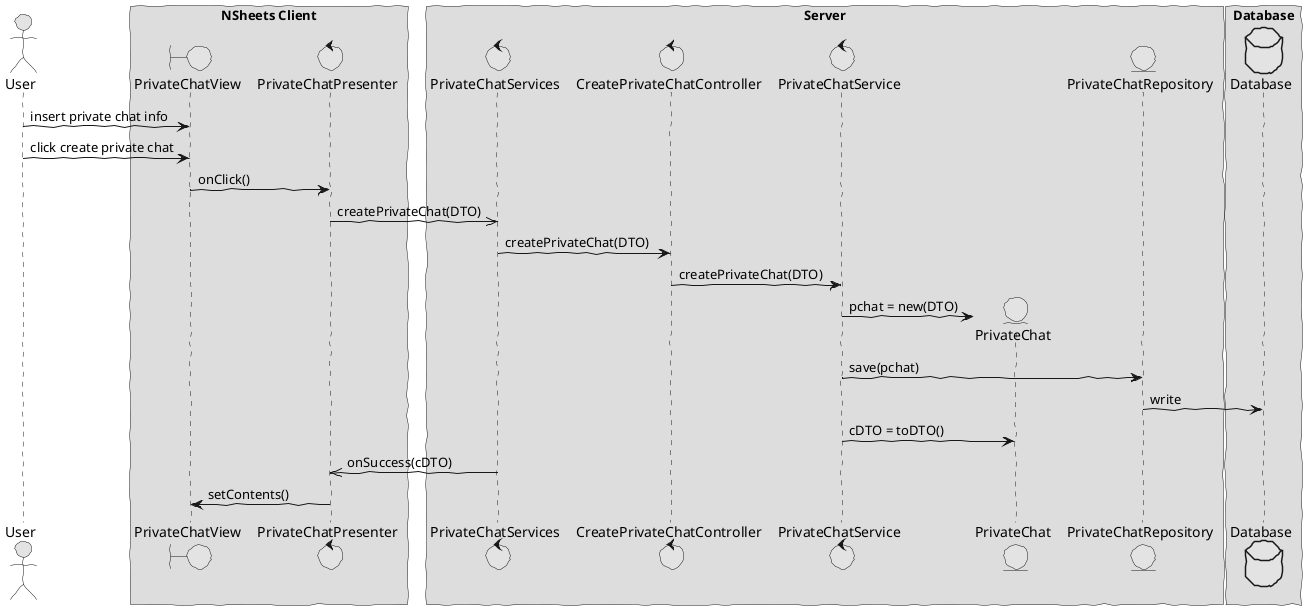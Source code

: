 @startuml  createEventSD.png
skinparam handwritten true
skinparam monochrome true
skinparam packageStyle rect
skinparam defaultFontName FG Virgil
skinparam shadowing false

actor User
boundary PrivateChatView
control PrivateChatPresenter
control PrivateChatServices
control CreatePrivateChatController
control PrivateChatService
entity PrivateChatRepository
entity PrivateChat
database Database

box "NSheets Client"
participant PrivateChatView
participant PrivateChatPresenter
end box

box "Server"
participant PrivateChatServices
participant CreatePrivateChatController
participant PrivateChatService
participant PrivateChat
participant PrivateChatRepository
end box

box "Database"
participant Database
end box

User -> PrivateChatView : insert private chat info
User -> PrivateChatView : click create private chat
PrivateChatView -> PrivateChatPresenter : onClick()
PrivateChatPresenter ->> PrivateChatServices : createPrivateChat(DTO)
PrivateChatServices -> CreatePrivateChatController : createPrivateChat(DTO)
CreatePrivateChatController -> PrivateChatService : createPrivateChat(DTO)
create PrivateChat
PrivateChatService -> PrivateChat : pchat = new(DTO)
PrivateChatService -> PrivateChatRepository : save(pchat)
PrivateChatRepository -> Database : write
PrivateChatService -> PrivateChat :cDTO = toDTO()
PrivateChatServices ->> PrivateChatPresenter : onSuccess(cDTO)
PrivateChatPresenter -> PrivateChatView : setContents()

@enduml
